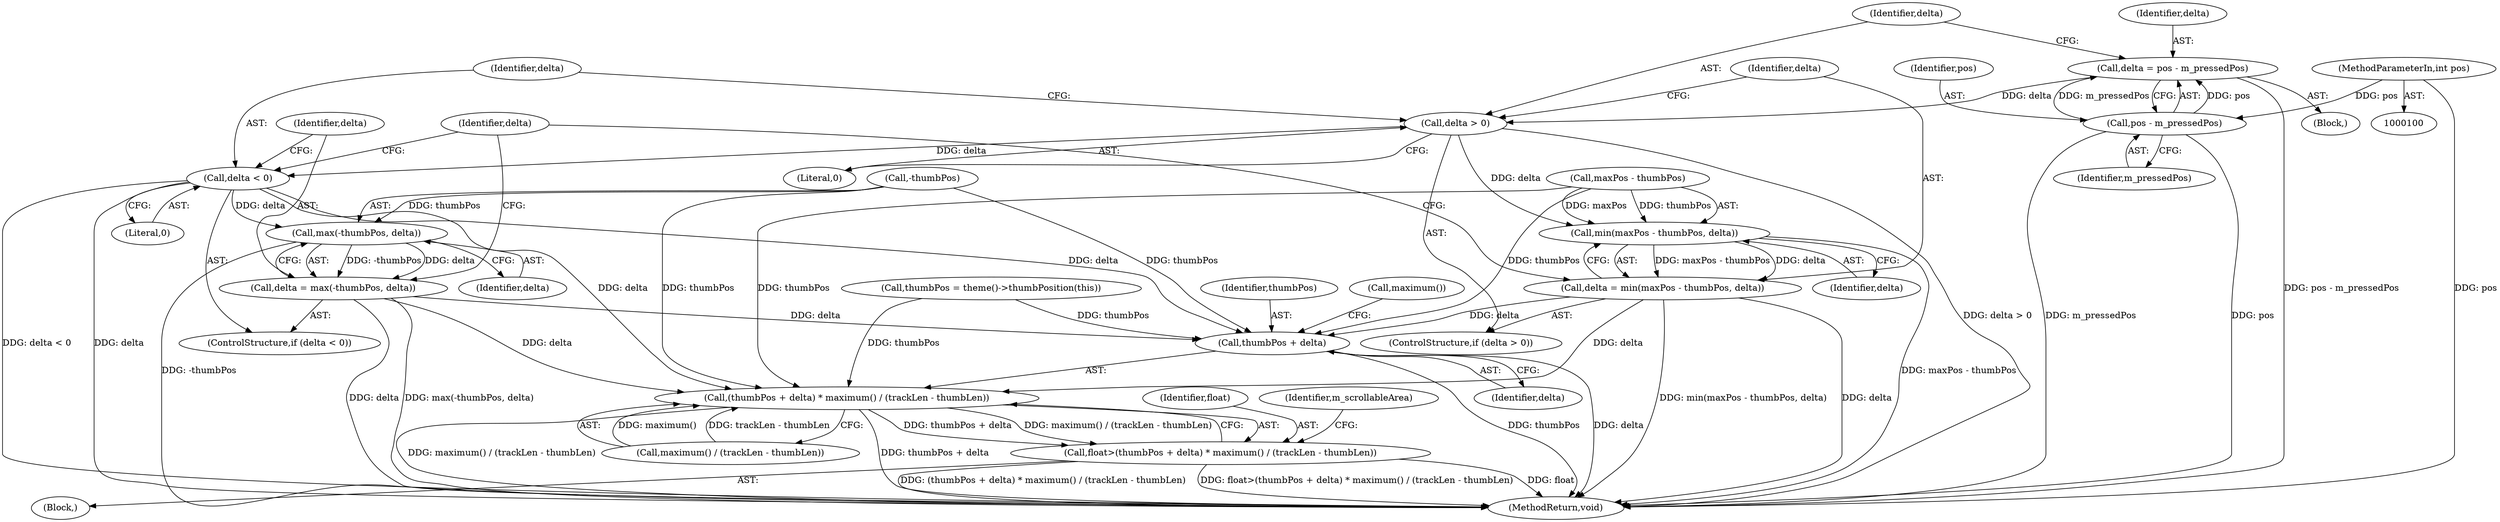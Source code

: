 digraph "0_Chrome_294474c162b13937a6474955c6594b3657379c1e_1@integer" {
"1000125" [label="(Call,delta = pos - m_pressedPos)"];
"1000127" [label="(Call,pos - m_pressedPos)"];
"1000101" [label="(MethodParameterIn,int pos)"];
"1000131" [label="(Call,delta > 0)"];
"1000136" [label="(Call,min(maxPos - thumbPos, delta))"];
"1000134" [label="(Call,delta = min(maxPos - thumbPos, delta))"];
"1000157" [label="(Call,(thumbPos + delta) * maximum() / (trackLen - thumbLen))"];
"1000155" [label="(Call,float>(thumbPos + delta) * maximum() / (trackLen - thumbLen))"];
"1000158" [label="(Call,thumbPos + delta)"];
"1000143" [label="(Call,delta < 0)"];
"1000148" [label="(Call,max(-thumbPos, delta))"];
"1000146" [label="(Call,delta = max(-thumbPos, delta))"];
"1000157" [label="(Call,(thumbPos + delta) * maximum() / (trackLen - thumbLen))"];
"1000154" [label="(Block,)"];
"1000101" [label="(MethodParameterIn,int pos)"];
"1000162" [label="(Call,maximum())"];
"1000142" [label="(ControlStructure,if (delta < 0))"];
"1000140" [label="(Identifier,delta)"];
"1000153" [label="(Identifier,delta)"];
"1000156" [label="(Identifier,float)"];
"1000155" [label="(Call,float>(thumbPos + delta) * maximum() / (trackLen - thumbLen))"];
"1000136" [label="(Call,min(maxPos - thumbPos, delta))"];
"1000161" [label="(Call,maximum() / (trackLen - thumbLen))"];
"1000129" [label="(Identifier,m_pressedPos)"];
"1000135" [label="(Identifier,delta)"];
"1000151" [label="(Identifier,delta)"];
"1000147" [label="(Identifier,delta)"];
"1000160" [label="(Identifier,delta)"];
"1000131" [label="(Call,delta > 0)"];
"1000133" [label="(Literal,0)"];
"1000134" [label="(Call,delta = min(maxPos - thumbPos, delta))"];
"1000149" [label="(Call,-thumbPos)"];
"1000145" [label="(Literal,0)"];
"1000104" [label="(Call,thumbPos = theme()->thumbPosition(this))"];
"1000128" [label="(Identifier,pos)"];
"1000126" [label="(Identifier,delta)"];
"1000102" [label="(Block,)"];
"1000125" [label="(Call,delta = pos - m_pressedPos)"];
"1000132" [label="(Identifier,delta)"];
"1000158" [label="(Call,thumbPos + delta)"];
"1000167" [label="(Identifier,m_scrollableArea)"];
"1000137" [label="(Call,maxPos - thumbPos)"];
"1000127" [label="(Call,pos - m_pressedPos)"];
"1000148" [label="(Call,max(-thumbPos, delta))"];
"1000171" [label="(MethodReturn,void)"];
"1000146" [label="(Call,delta = max(-thumbPos, delta))"];
"1000130" [label="(ControlStructure,if (delta > 0))"];
"1000159" [label="(Identifier,thumbPos)"];
"1000143" [label="(Call,delta < 0)"];
"1000144" [label="(Identifier,delta)"];
"1000125" -> "1000102"  [label="AST: "];
"1000125" -> "1000127"  [label="CFG: "];
"1000126" -> "1000125"  [label="AST: "];
"1000127" -> "1000125"  [label="AST: "];
"1000132" -> "1000125"  [label="CFG: "];
"1000125" -> "1000171"  [label="DDG: pos - m_pressedPos"];
"1000127" -> "1000125"  [label="DDG: pos"];
"1000127" -> "1000125"  [label="DDG: m_pressedPos"];
"1000125" -> "1000131"  [label="DDG: delta"];
"1000127" -> "1000129"  [label="CFG: "];
"1000128" -> "1000127"  [label="AST: "];
"1000129" -> "1000127"  [label="AST: "];
"1000127" -> "1000171"  [label="DDG: m_pressedPos"];
"1000127" -> "1000171"  [label="DDG: pos"];
"1000101" -> "1000127"  [label="DDG: pos"];
"1000101" -> "1000100"  [label="AST: "];
"1000101" -> "1000171"  [label="DDG: pos"];
"1000131" -> "1000130"  [label="AST: "];
"1000131" -> "1000133"  [label="CFG: "];
"1000132" -> "1000131"  [label="AST: "];
"1000133" -> "1000131"  [label="AST: "];
"1000135" -> "1000131"  [label="CFG: "];
"1000144" -> "1000131"  [label="CFG: "];
"1000131" -> "1000171"  [label="DDG: delta > 0"];
"1000131" -> "1000136"  [label="DDG: delta"];
"1000131" -> "1000143"  [label="DDG: delta"];
"1000136" -> "1000134"  [label="AST: "];
"1000136" -> "1000140"  [label="CFG: "];
"1000137" -> "1000136"  [label="AST: "];
"1000140" -> "1000136"  [label="AST: "];
"1000134" -> "1000136"  [label="CFG: "];
"1000136" -> "1000171"  [label="DDG: maxPos - thumbPos"];
"1000136" -> "1000134"  [label="DDG: maxPos - thumbPos"];
"1000136" -> "1000134"  [label="DDG: delta"];
"1000137" -> "1000136"  [label="DDG: maxPos"];
"1000137" -> "1000136"  [label="DDG: thumbPos"];
"1000134" -> "1000130"  [label="AST: "];
"1000135" -> "1000134"  [label="AST: "];
"1000153" -> "1000134"  [label="CFG: "];
"1000134" -> "1000171"  [label="DDG: delta"];
"1000134" -> "1000171"  [label="DDG: min(maxPos - thumbPos, delta)"];
"1000134" -> "1000157"  [label="DDG: delta"];
"1000134" -> "1000158"  [label="DDG: delta"];
"1000157" -> "1000155"  [label="AST: "];
"1000157" -> "1000161"  [label="CFG: "];
"1000158" -> "1000157"  [label="AST: "];
"1000161" -> "1000157"  [label="AST: "];
"1000155" -> "1000157"  [label="CFG: "];
"1000157" -> "1000171"  [label="DDG: thumbPos + delta"];
"1000157" -> "1000171"  [label="DDG: maximum() / (trackLen - thumbLen)"];
"1000157" -> "1000155"  [label="DDG: thumbPos + delta"];
"1000157" -> "1000155"  [label="DDG: maximum() / (trackLen - thumbLen)"];
"1000104" -> "1000157"  [label="DDG: thumbPos"];
"1000137" -> "1000157"  [label="DDG: thumbPos"];
"1000149" -> "1000157"  [label="DDG: thumbPos"];
"1000143" -> "1000157"  [label="DDG: delta"];
"1000146" -> "1000157"  [label="DDG: delta"];
"1000161" -> "1000157"  [label="DDG: maximum()"];
"1000161" -> "1000157"  [label="DDG: trackLen - thumbLen"];
"1000155" -> "1000154"  [label="AST: "];
"1000156" -> "1000155"  [label="AST: "];
"1000167" -> "1000155"  [label="CFG: "];
"1000155" -> "1000171"  [label="DDG: (thumbPos + delta) * maximum() / (trackLen - thumbLen)"];
"1000155" -> "1000171"  [label="DDG: float>(thumbPos + delta) * maximum() / (trackLen - thumbLen)"];
"1000155" -> "1000171"  [label="DDG: float"];
"1000158" -> "1000160"  [label="CFG: "];
"1000159" -> "1000158"  [label="AST: "];
"1000160" -> "1000158"  [label="AST: "];
"1000162" -> "1000158"  [label="CFG: "];
"1000158" -> "1000171"  [label="DDG: thumbPos"];
"1000158" -> "1000171"  [label="DDG: delta"];
"1000104" -> "1000158"  [label="DDG: thumbPos"];
"1000137" -> "1000158"  [label="DDG: thumbPos"];
"1000149" -> "1000158"  [label="DDG: thumbPos"];
"1000143" -> "1000158"  [label="DDG: delta"];
"1000146" -> "1000158"  [label="DDG: delta"];
"1000143" -> "1000142"  [label="AST: "];
"1000143" -> "1000145"  [label="CFG: "];
"1000144" -> "1000143"  [label="AST: "];
"1000145" -> "1000143"  [label="AST: "];
"1000147" -> "1000143"  [label="CFG: "];
"1000153" -> "1000143"  [label="CFG: "];
"1000143" -> "1000171"  [label="DDG: delta"];
"1000143" -> "1000171"  [label="DDG: delta < 0"];
"1000143" -> "1000148"  [label="DDG: delta"];
"1000148" -> "1000146"  [label="AST: "];
"1000148" -> "1000151"  [label="CFG: "];
"1000149" -> "1000148"  [label="AST: "];
"1000151" -> "1000148"  [label="AST: "];
"1000146" -> "1000148"  [label="CFG: "];
"1000148" -> "1000171"  [label="DDG: -thumbPos"];
"1000148" -> "1000146"  [label="DDG: -thumbPos"];
"1000148" -> "1000146"  [label="DDG: delta"];
"1000149" -> "1000148"  [label="DDG: thumbPos"];
"1000146" -> "1000142"  [label="AST: "];
"1000147" -> "1000146"  [label="AST: "];
"1000153" -> "1000146"  [label="CFG: "];
"1000146" -> "1000171"  [label="DDG: max(-thumbPos, delta)"];
"1000146" -> "1000171"  [label="DDG: delta"];
}
